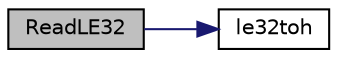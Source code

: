 digraph "ReadLE32"
{
  edge [fontname="Helvetica",fontsize="10",labelfontname="Helvetica",labelfontsize="10"];
  node [fontname="Helvetica",fontsize="10",shape=record];
  rankdir="LR";
  Node8 [label="ReadLE32",height=0.2,width=0.4,color="black", fillcolor="grey75", style="filled", fontcolor="black"];
  Node8 -> Node9 [color="midnightblue",fontsize="10",style="solid",fontname="Helvetica"];
  Node9 [label="le32toh",height=0.2,width=0.4,color="black", fillcolor="white", style="filled",URL="$d1/d84/endian_8h.html#a3b4e83868bbf53b2572b736fc146a319"];
}
